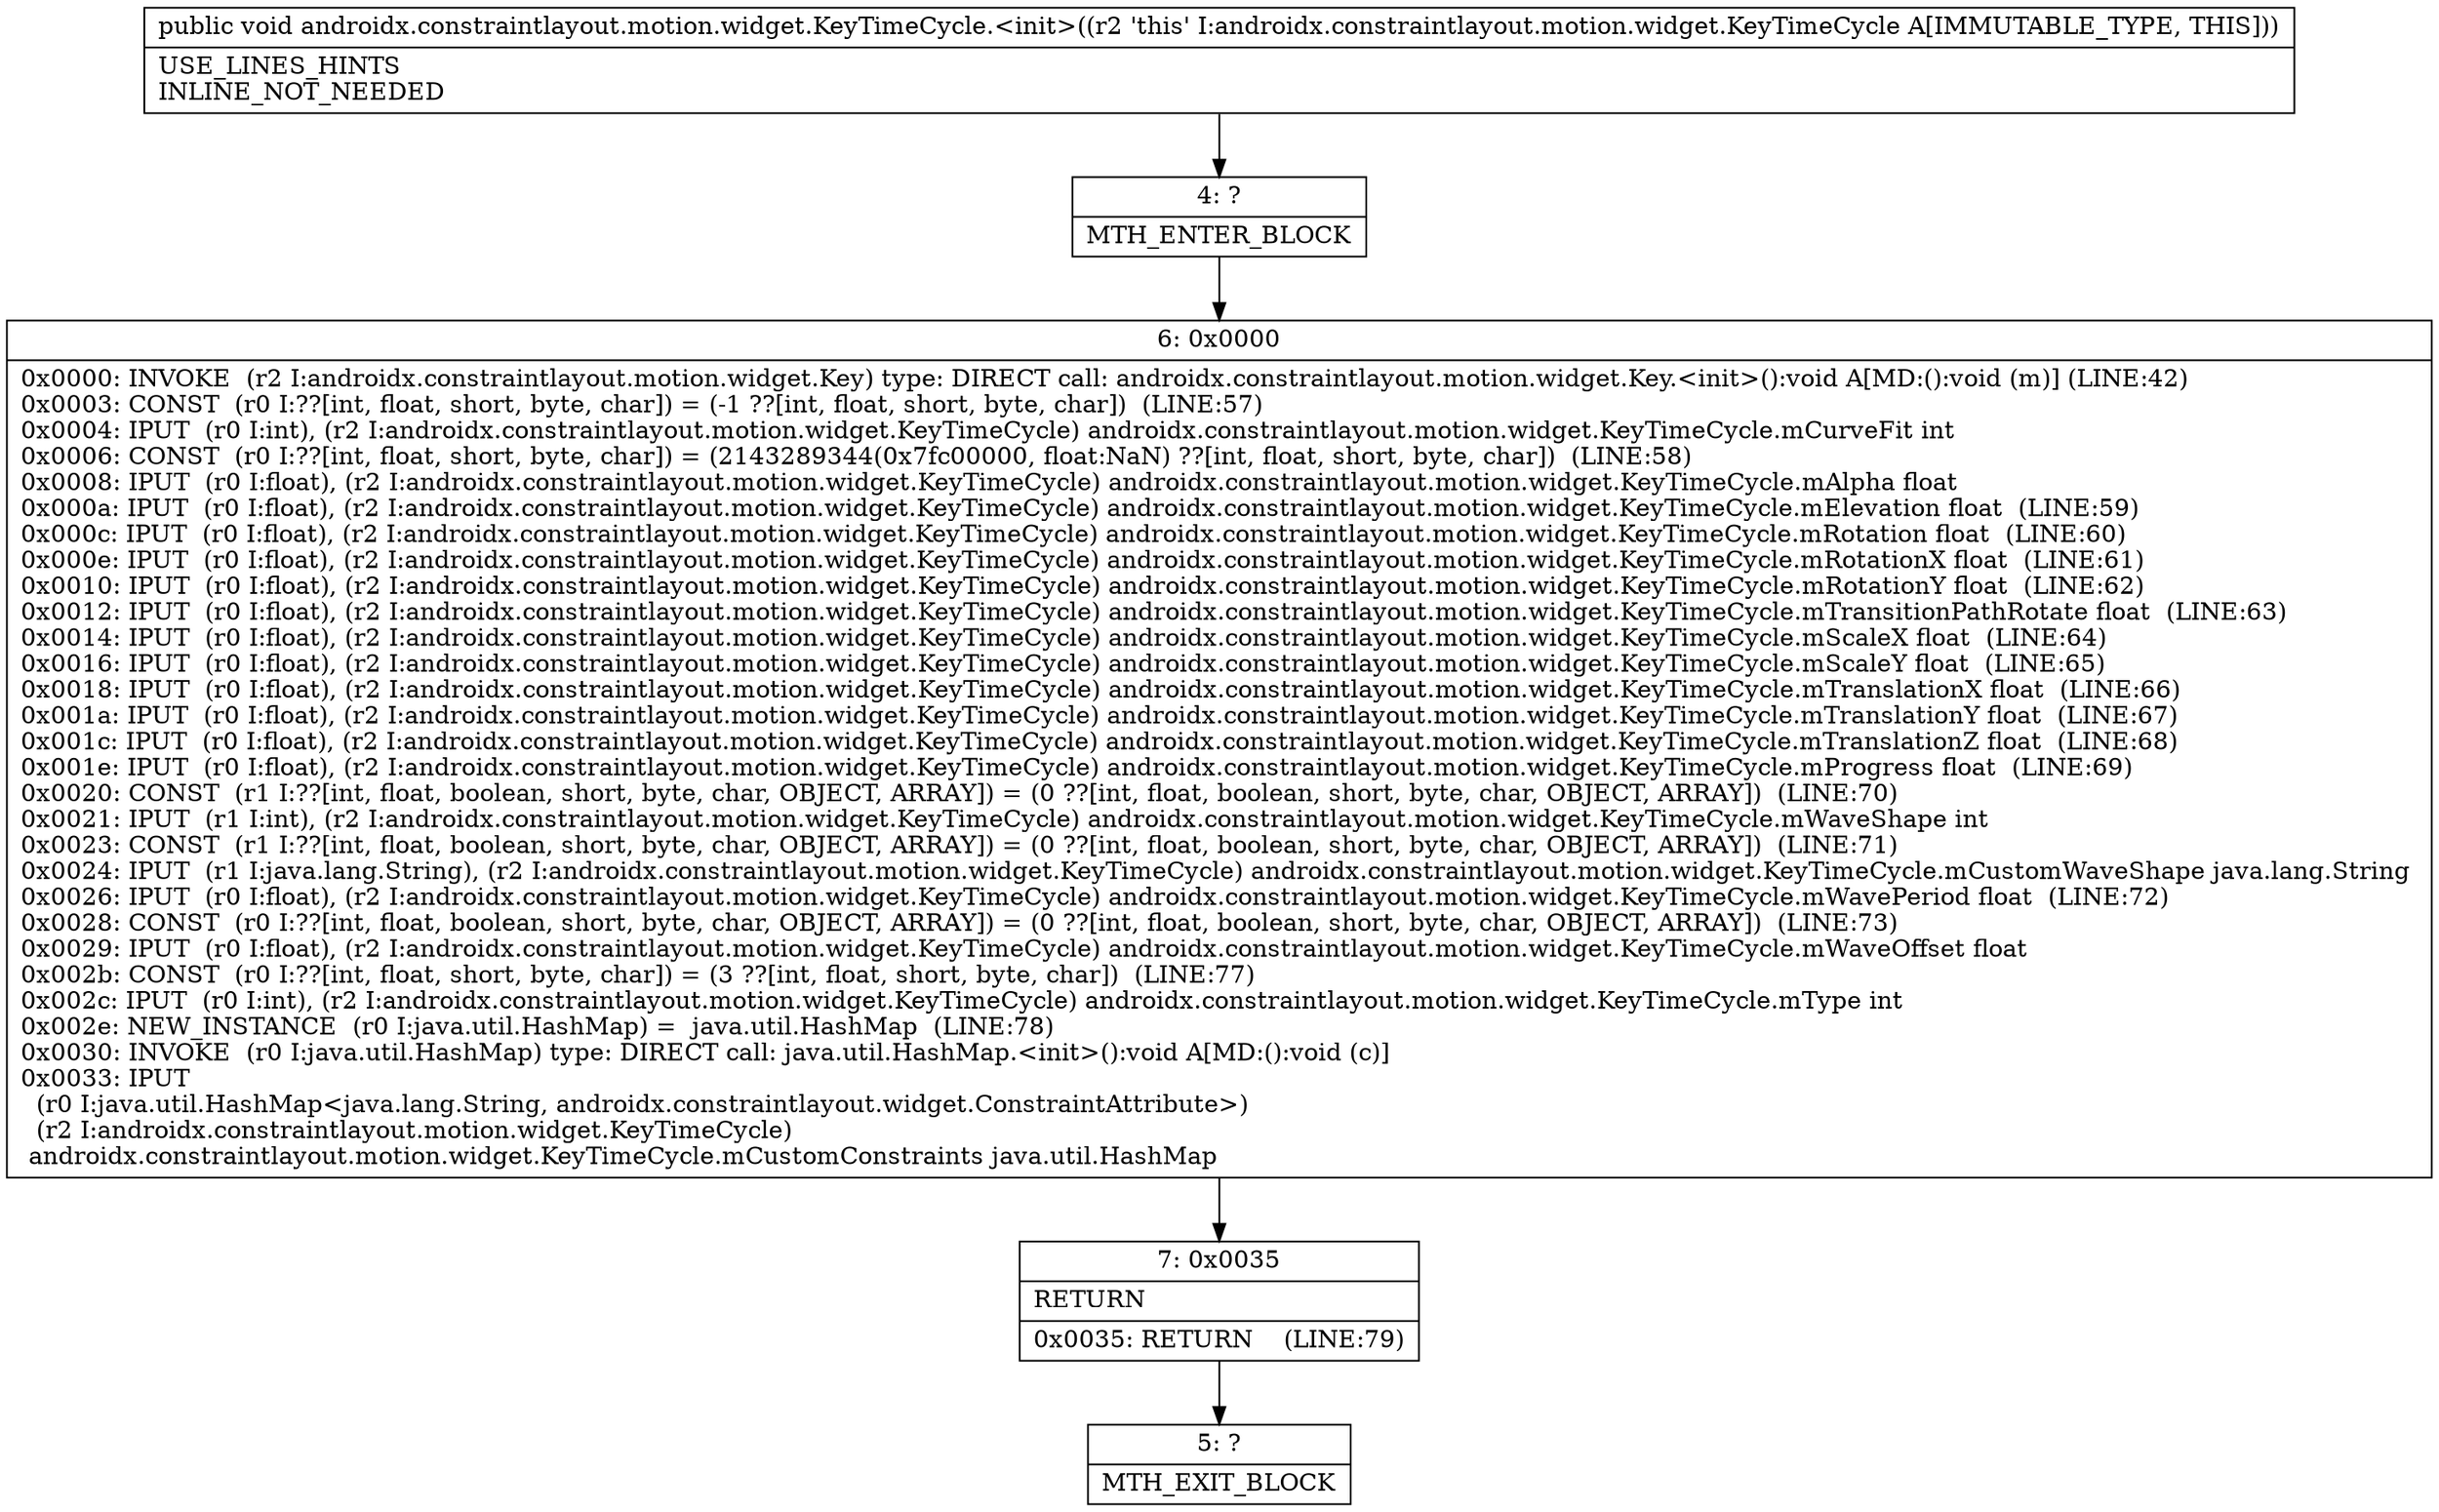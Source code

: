 digraph "CFG forandroidx.constraintlayout.motion.widget.KeyTimeCycle.\<init\>()V" {
Node_4 [shape=record,label="{4\:\ ?|MTH_ENTER_BLOCK\l}"];
Node_6 [shape=record,label="{6\:\ 0x0000|0x0000: INVOKE  (r2 I:androidx.constraintlayout.motion.widget.Key) type: DIRECT call: androidx.constraintlayout.motion.widget.Key.\<init\>():void A[MD:():void (m)] (LINE:42)\l0x0003: CONST  (r0 I:??[int, float, short, byte, char]) = (\-1 ??[int, float, short, byte, char])  (LINE:57)\l0x0004: IPUT  (r0 I:int), (r2 I:androidx.constraintlayout.motion.widget.KeyTimeCycle) androidx.constraintlayout.motion.widget.KeyTimeCycle.mCurveFit int \l0x0006: CONST  (r0 I:??[int, float, short, byte, char]) = (2143289344(0x7fc00000, float:NaN) ??[int, float, short, byte, char])  (LINE:58)\l0x0008: IPUT  (r0 I:float), (r2 I:androidx.constraintlayout.motion.widget.KeyTimeCycle) androidx.constraintlayout.motion.widget.KeyTimeCycle.mAlpha float \l0x000a: IPUT  (r0 I:float), (r2 I:androidx.constraintlayout.motion.widget.KeyTimeCycle) androidx.constraintlayout.motion.widget.KeyTimeCycle.mElevation float  (LINE:59)\l0x000c: IPUT  (r0 I:float), (r2 I:androidx.constraintlayout.motion.widget.KeyTimeCycle) androidx.constraintlayout.motion.widget.KeyTimeCycle.mRotation float  (LINE:60)\l0x000e: IPUT  (r0 I:float), (r2 I:androidx.constraintlayout.motion.widget.KeyTimeCycle) androidx.constraintlayout.motion.widget.KeyTimeCycle.mRotationX float  (LINE:61)\l0x0010: IPUT  (r0 I:float), (r2 I:androidx.constraintlayout.motion.widget.KeyTimeCycle) androidx.constraintlayout.motion.widget.KeyTimeCycle.mRotationY float  (LINE:62)\l0x0012: IPUT  (r0 I:float), (r2 I:androidx.constraintlayout.motion.widget.KeyTimeCycle) androidx.constraintlayout.motion.widget.KeyTimeCycle.mTransitionPathRotate float  (LINE:63)\l0x0014: IPUT  (r0 I:float), (r2 I:androidx.constraintlayout.motion.widget.KeyTimeCycle) androidx.constraintlayout.motion.widget.KeyTimeCycle.mScaleX float  (LINE:64)\l0x0016: IPUT  (r0 I:float), (r2 I:androidx.constraintlayout.motion.widget.KeyTimeCycle) androidx.constraintlayout.motion.widget.KeyTimeCycle.mScaleY float  (LINE:65)\l0x0018: IPUT  (r0 I:float), (r2 I:androidx.constraintlayout.motion.widget.KeyTimeCycle) androidx.constraintlayout.motion.widget.KeyTimeCycle.mTranslationX float  (LINE:66)\l0x001a: IPUT  (r0 I:float), (r2 I:androidx.constraintlayout.motion.widget.KeyTimeCycle) androidx.constraintlayout.motion.widget.KeyTimeCycle.mTranslationY float  (LINE:67)\l0x001c: IPUT  (r0 I:float), (r2 I:androidx.constraintlayout.motion.widget.KeyTimeCycle) androidx.constraintlayout.motion.widget.KeyTimeCycle.mTranslationZ float  (LINE:68)\l0x001e: IPUT  (r0 I:float), (r2 I:androidx.constraintlayout.motion.widget.KeyTimeCycle) androidx.constraintlayout.motion.widget.KeyTimeCycle.mProgress float  (LINE:69)\l0x0020: CONST  (r1 I:??[int, float, boolean, short, byte, char, OBJECT, ARRAY]) = (0 ??[int, float, boolean, short, byte, char, OBJECT, ARRAY])  (LINE:70)\l0x0021: IPUT  (r1 I:int), (r2 I:androidx.constraintlayout.motion.widget.KeyTimeCycle) androidx.constraintlayout.motion.widget.KeyTimeCycle.mWaveShape int \l0x0023: CONST  (r1 I:??[int, float, boolean, short, byte, char, OBJECT, ARRAY]) = (0 ??[int, float, boolean, short, byte, char, OBJECT, ARRAY])  (LINE:71)\l0x0024: IPUT  (r1 I:java.lang.String), (r2 I:androidx.constraintlayout.motion.widget.KeyTimeCycle) androidx.constraintlayout.motion.widget.KeyTimeCycle.mCustomWaveShape java.lang.String \l0x0026: IPUT  (r0 I:float), (r2 I:androidx.constraintlayout.motion.widget.KeyTimeCycle) androidx.constraintlayout.motion.widget.KeyTimeCycle.mWavePeriod float  (LINE:72)\l0x0028: CONST  (r0 I:??[int, float, boolean, short, byte, char, OBJECT, ARRAY]) = (0 ??[int, float, boolean, short, byte, char, OBJECT, ARRAY])  (LINE:73)\l0x0029: IPUT  (r0 I:float), (r2 I:androidx.constraintlayout.motion.widget.KeyTimeCycle) androidx.constraintlayout.motion.widget.KeyTimeCycle.mWaveOffset float \l0x002b: CONST  (r0 I:??[int, float, short, byte, char]) = (3 ??[int, float, short, byte, char])  (LINE:77)\l0x002c: IPUT  (r0 I:int), (r2 I:androidx.constraintlayout.motion.widget.KeyTimeCycle) androidx.constraintlayout.motion.widget.KeyTimeCycle.mType int \l0x002e: NEW_INSTANCE  (r0 I:java.util.HashMap) =  java.util.HashMap  (LINE:78)\l0x0030: INVOKE  (r0 I:java.util.HashMap) type: DIRECT call: java.util.HashMap.\<init\>():void A[MD:():void (c)]\l0x0033: IPUT  \l  (r0 I:java.util.HashMap\<java.lang.String, androidx.constraintlayout.widget.ConstraintAttribute\>)\l  (r2 I:androidx.constraintlayout.motion.widget.KeyTimeCycle)\l androidx.constraintlayout.motion.widget.KeyTimeCycle.mCustomConstraints java.util.HashMap \l}"];
Node_7 [shape=record,label="{7\:\ 0x0035|RETURN\l|0x0035: RETURN    (LINE:79)\l}"];
Node_5 [shape=record,label="{5\:\ ?|MTH_EXIT_BLOCK\l}"];
MethodNode[shape=record,label="{public void androidx.constraintlayout.motion.widget.KeyTimeCycle.\<init\>((r2 'this' I:androidx.constraintlayout.motion.widget.KeyTimeCycle A[IMMUTABLE_TYPE, THIS]))  | USE_LINES_HINTS\lINLINE_NOT_NEEDED\l}"];
MethodNode -> Node_4;Node_4 -> Node_6;
Node_6 -> Node_7;
Node_7 -> Node_5;
}

